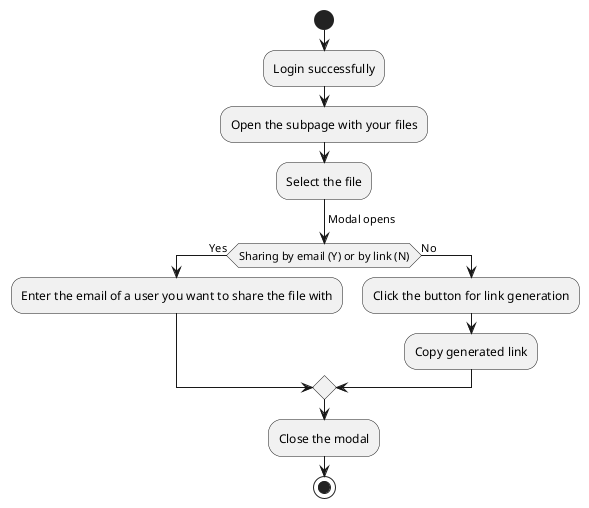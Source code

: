 @startuml
start
:Login successfully;
:Open the subpage with your files;
:Select the file;
->Modal opens;
if (Sharing by email (Y) or by link (N)) then
 -> Yes;
 :Enter the email of a user you want to share the file with;
else
 -> No;
 :Click the button for link generation;
 :Copy generated link;
endif
:Close the modal;
stop
@enduml